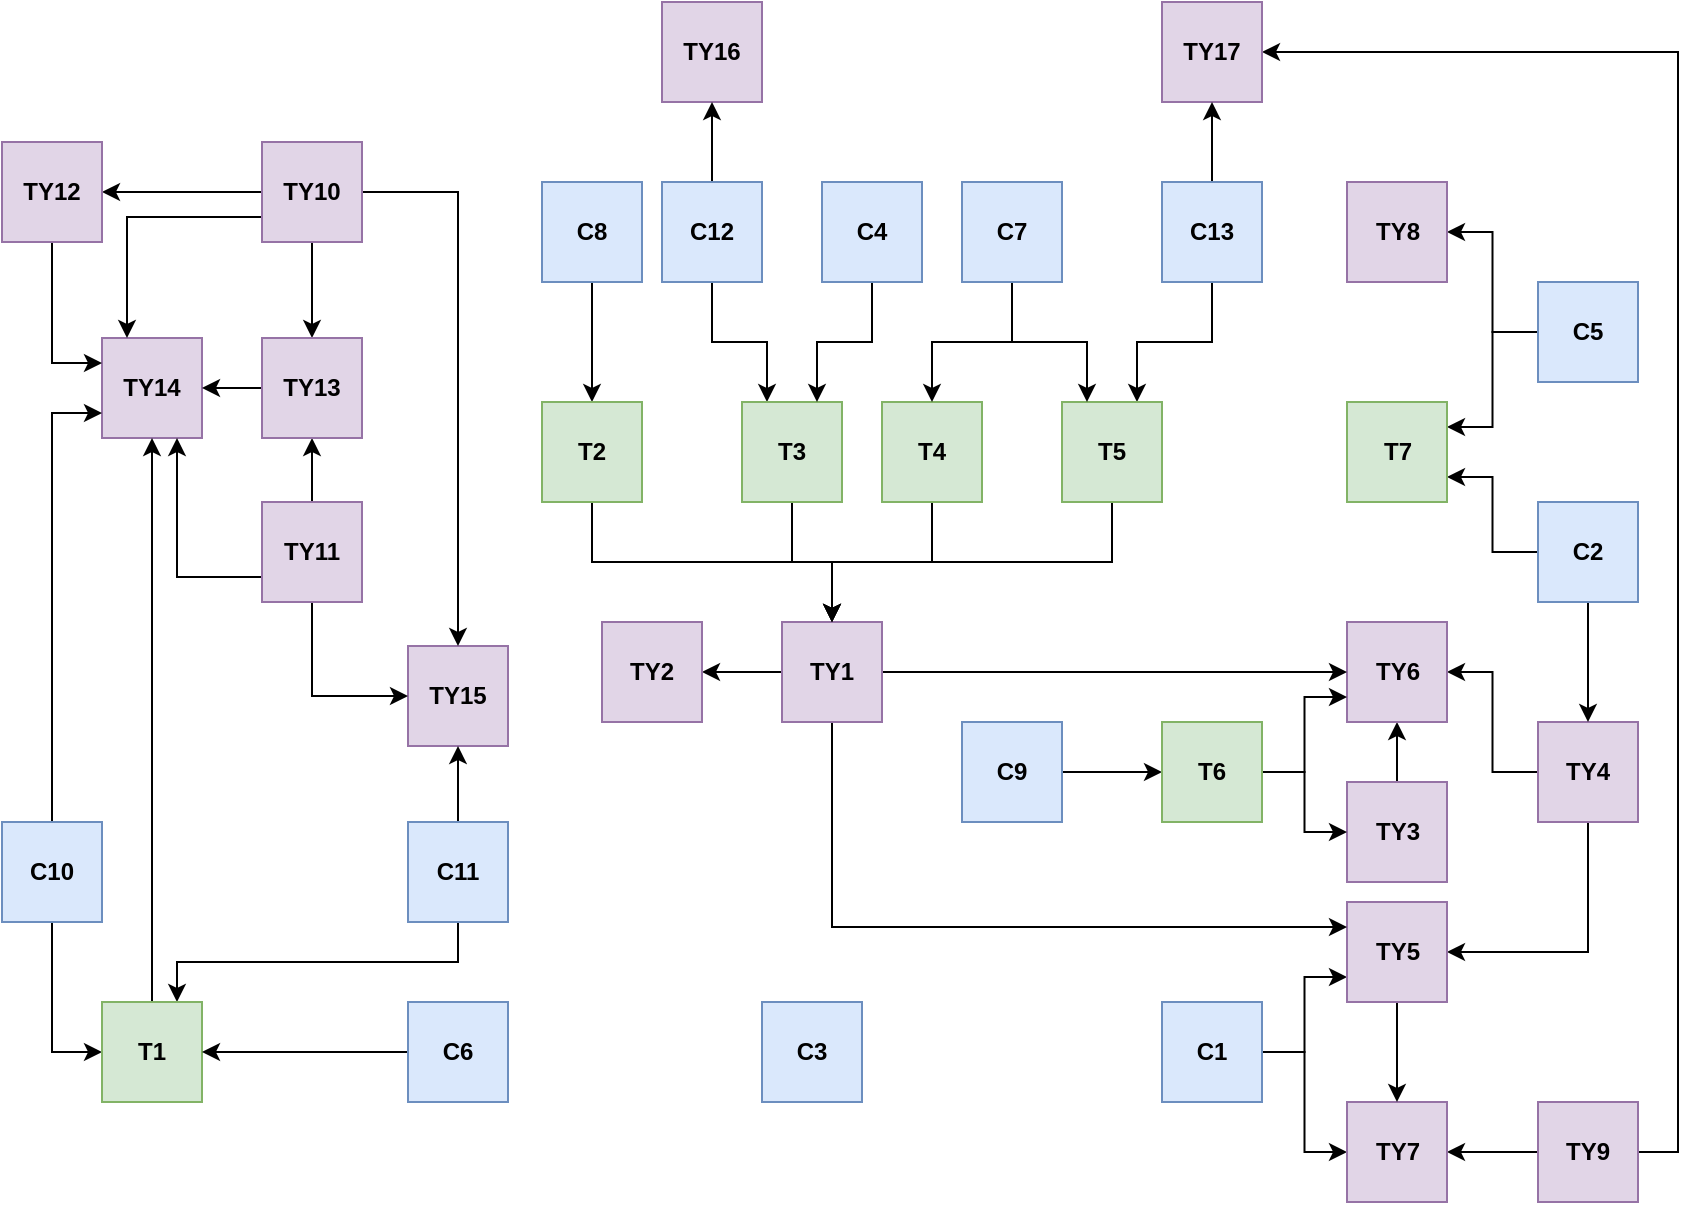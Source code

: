 <mxfile version="20.5.1" type="device"><diagram id="Voua08AdZDDQkW3HY6Ca" name="Page-1"><mxGraphModel dx="2062" dy="1272" grid="1" gridSize="10" guides="1" tooltips="1" connect="1" arrows="1" fold="1" page="1" pageScale="1" pageWidth="850" pageHeight="1100" math="0" shadow="0"><root><mxCell id="0"/><mxCell id="1" parent="0"/><mxCell id="nAyjH7x5ld0WhubJfcOg-31" value="" style="edgeStyle=orthogonalEdgeStyle;rounded=0;orthogonalLoop=1;jettySize=auto;html=1;exitX=1;exitY=0.5;exitDx=0;exitDy=0;entryX=0;entryY=0.75;entryDx=0;entryDy=0;" parent="1" source="UbPSpZ2BlI031xM621BM-1" target="UbPSpZ2BlI031xM621BM-11" edge="1"><mxGeometry relative="1" as="geometry"/></mxCell><mxCell id="Yv540S1QwJa62ila5dEB-5" style="edgeStyle=orthogonalEdgeStyle;rounded=0;orthogonalLoop=1;jettySize=auto;html=1;exitX=1;exitY=0.5;exitDx=0;exitDy=0;entryX=0;entryY=0.5;entryDx=0;entryDy=0;" edge="1" parent="1" source="UbPSpZ2BlI031xM621BM-1" target="UbPSpZ2BlI031xM621BM-13"><mxGeometry relative="1" as="geometry"/></mxCell><mxCell id="UbPSpZ2BlI031xM621BM-1" value="C1" style="rounded=0;whiteSpace=wrap;html=1;fontStyle=1;fillColor=#dae8fc;strokeColor=#6c8ebf;" parent="1" vertex="1"><mxGeometry x="630" y="530" width="50" height="50" as="geometry"/></mxCell><mxCell id="Yv540S1QwJa62ila5dEB-16" value="" style="edgeStyle=orthogonalEdgeStyle;rounded=0;orthogonalLoop=1;jettySize=auto;html=1;" edge="1" parent="1" source="UbPSpZ2BlI031xM621BM-9" target="UbPSpZ2BlI031xM621BM-12"><mxGeometry relative="1" as="geometry"/></mxCell><mxCell id="UbPSpZ2BlI031xM621BM-9" value="TY3" style="rounded=0;whiteSpace=wrap;html=1;fontStyle=1;fillColor=#e1d5e7;strokeColor=#9673a6;" parent="1" vertex="1"><mxGeometry x="722.5" y="420" width="50" height="50" as="geometry"/></mxCell><mxCell id="Yv540S1QwJa62ila5dEB-14" style="edgeStyle=orthogonalEdgeStyle;rounded=0;orthogonalLoop=1;jettySize=auto;html=1;exitX=0.5;exitY=1;exitDx=0;exitDy=0;entryX=1;entryY=0.5;entryDx=0;entryDy=0;" edge="1" parent="1" source="UbPSpZ2BlI031xM621BM-10" target="UbPSpZ2BlI031xM621BM-11"><mxGeometry relative="1" as="geometry"/></mxCell><mxCell id="Yv540S1QwJa62ila5dEB-17" style="edgeStyle=orthogonalEdgeStyle;rounded=0;orthogonalLoop=1;jettySize=auto;html=1;exitX=0;exitY=0.5;exitDx=0;exitDy=0;entryX=1;entryY=0.5;entryDx=0;entryDy=0;" edge="1" parent="1" source="UbPSpZ2BlI031xM621BM-10" target="UbPSpZ2BlI031xM621BM-12"><mxGeometry relative="1" as="geometry"/></mxCell><mxCell id="UbPSpZ2BlI031xM621BM-10" value="TY4" style="rounded=0;whiteSpace=wrap;html=1;fontStyle=1;fillColor=#e1d5e7;strokeColor=#9673a6;" parent="1" vertex="1"><mxGeometry x="818" y="390" width="50" height="50" as="geometry"/></mxCell><mxCell id="Yv540S1QwJa62ila5dEB-19" value="" style="edgeStyle=orthogonalEdgeStyle;rounded=0;orthogonalLoop=1;jettySize=auto;html=1;" edge="1" parent="1" source="UbPSpZ2BlI031xM621BM-14" target="UbPSpZ2BlI031xM621BM-13"><mxGeometry relative="1" as="geometry"/></mxCell><mxCell id="Yv540S1QwJa62ila5dEB-29" style="edgeStyle=orthogonalEdgeStyle;rounded=0;orthogonalLoop=1;jettySize=auto;html=1;exitX=1;exitY=0.5;exitDx=0;exitDy=0;entryX=1;entryY=0.5;entryDx=0;entryDy=0;" edge="1" parent="1" source="UbPSpZ2BlI031xM621BM-14" target="UbPSpZ2BlI031xM621BM-16"><mxGeometry relative="1" as="geometry"/></mxCell><mxCell id="UbPSpZ2BlI031xM621BM-14" value="TY9" style="rounded=0;whiteSpace=wrap;html=1;fontStyle=1;fillColor=#e1d5e7;strokeColor=#9673a6;" parent="1" vertex="1"><mxGeometry x="818" y="580" width="50" height="50" as="geometry"/></mxCell><mxCell id="nAyjH7x5ld0WhubJfcOg-20" value="" style="edgeStyle=orthogonalEdgeStyle;rounded=0;orthogonalLoop=1;jettySize=auto;html=1;entryX=1;entryY=0.75;entryDx=0;entryDy=0;exitX=0;exitY=0.5;exitDx=0;exitDy=0;" parent="1" source="UbPSpZ2BlI031xM621BM-2" target="nAyjH7x5ld0WhubJfcOg-7" edge="1"><mxGeometry relative="1" as="geometry"/></mxCell><mxCell id="nAyjH7x5ld0WhubJfcOg-30" value="" style="edgeStyle=orthogonalEdgeStyle;rounded=0;orthogonalLoop=1;jettySize=auto;html=1;entryX=0.5;entryY=0;entryDx=0;entryDy=0;exitX=0.5;exitY=1;exitDx=0;exitDy=0;" parent="1" source="UbPSpZ2BlI031xM621BM-2" target="UbPSpZ2BlI031xM621BM-10" edge="1"><mxGeometry relative="1" as="geometry"/></mxCell><mxCell id="UbPSpZ2BlI031xM621BM-2" value="C2" style="rounded=0;whiteSpace=wrap;html=1;fontStyle=1;fillColor=#dae8fc;strokeColor=#6c8ebf;" parent="1" vertex="1"><mxGeometry x="818" y="280" width="50" height="50" as="geometry"/></mxCell><mxCell id="UbPSpZ2BlI031xM621BM-12" value="TY6" style="rounded=0;whiteSpace=wrap;html=1;fontStyle=1;fillColor=#e1d5e7;strokeColor=#9673a6;" parent="1" vertex="1"><mxGeometry x="722.5" y="340" width="50" height="50" as="geometry"/></mxCell><mxCell id="UbPSpZ2BlI031xM621BM-13" value="TY7" style="rounded=0;whiteSpace=wrap;html=1;fontStyle=1;fillColor=#e1d5e7;strokeColor=#9673a6;" parent="1" vertex="1"><mxGeometry x="722.5" y="580" width="50" height="50" as="geometry"/></mxCell><mxCell id="Yv540S1QwJa62ila5dEB-18" value="" style="edgeStyle=orthogonalEdgeStyle;rounded=0;orthogonalLoop=1;jettySize=auto;html=1;" edge="1" parent="1" source="UbPSpZ2BlI031xM621BM-11" target="UbPSpZ2BlI031xM621BM-13"><mxGeometry relative="1" as="geometry"/></mxCell><mxCell id="UbPSpZ2BlI031xM621BM-11" value="TY5" style="rounded=0;whiteSpace=wrap;html=1;fontStyle=1;fillColor=#e1d5e7;strokeColor=#9673a6;" parent="1" vertex="1"><mxGeometry x="722.5" y="480" width="50" height="50" as="geometry"/></mxCell><mxCell id="UbPSpZ2BlI031xM621BM-17" value="TY14" style="rounded=0;whiteSpace=wrap;html=1;fontStyle=1;fillColor=#e1d5e7;strokeColor=#9673a6;" parent="1" vertex="1"><mxGeometry x="100" y="198" width="50" height="50" as="geometry"/></mxCell><mxCell id="UbPSpZ2BlI031xM621BM-15" value="TY16" style="rounded=0;whiteSpace=wrap;html=1;fontStyle=1;fillColor=#e1d5e7;strokeColor=#9673a6;" parent="1" vertex="1"><mxGeometry x="380" y="30" width="50" height="50" as="geometry"/></mxCell><mxCell id="UbPSpZ2BlI031xM621BM-16" value="TY17" style="rounded=0;whiteSpace=wrap;html=1;fontStyle=1;fillColor=#e1d5e7;strokeColor=#9673a6;" parent="1" vertex="1"><mxGeometry x="630" y="30" width="50" height="50" as="geometry"/></mxCell><mxCell id="UbPSpZ2BlI031xM621BM-18" value="TY15" style="rounded=0;whiteSpace=wrap;html=1;fontStyle=1;fillColor=#e1d5e7;strokeColor=#9673a6;" parent="1" vertex="1"><mxGeometry x="253" y="352" width="50" height="50" as="geometry"/></mxCell><mxCell id="Yv540S1QwJa62ila5dEB-12" value="" style="edgeStyle=orthogonalEdgeStyle;rounded=0;orthogonalLoop=1;jettySize=auto;html=1;" edge="1" parent="1" source="GSLJ3GHXtGEVud8e1H04-2" target="Yv540S1QwJa62ila5dEB-8"><mxGeometry relative="1" as="geometry"/></mxCell><mxCell id="Yv540S1QwJa62ila5dEB-13" style="edgeStyle=orthogonalEdgeStyle;rounded=0;orthogonalLoop=1;jettySize=auto;html=1;exitX=0.5;exitY=1;exitDx=0;exitDy=0;entryX=0;entryY=0.25;entryDx=0;entryDy=0;" edge="1" parent="1" source="GSLJ3GHXtGEVud8e1H04-2" target="UbPSpZ2BlI031xM621BM-11"><mxGeometry relative="1" as="geometry"/></mxCell><mxCell id="Yv540S1QwJa62ila5dEB-15" value="" style="edgeStyle=orthogonalEdgeStyle;rounded=0;orthogonalLoop=1;jettySize=auto;html=1;entryX=0;entryY=0.5;entryDx=0;entryDy=0;" edge="1" parent="1" source="GSLJ3GHXtGEVud8e1H04-2" target="UbPSpZ2BlI031xM621BM-12"><mxGeometry relative="1" as="geometry"/></mxCell><mxCell id="GSLJ3GHXtGEVud8e1H04-2" value="TY1" style="rounded=0;whiteSpace=wrap;html=1;fontStyle=1;fillColor=#e1d5e7;strokeColor=#9673a6;" parent="1" vertex="1"><mxGeometry x="440" y="340" width="50" height="50" as="geometry"/></mxCell><mxCell id="nAyjH7x5ld0WhubJfcOg-21" style="edgeStyle=orthogonalEdgeStyle;rounded=0;orthogonalLoop=1;jettySize=auto;html=1;exitX=0;exitY=0.5;exitDx=0;exitDy=0;entryX=1;entryY=0.25;entryDx=0;entryDy=0;" parent="1" source="GSLJ3GHXtGEVud8e1H04-3" target="nAyjH7x5ld0WhubJfcOg-7" edge="1"><mxGeometry relative="1" as="geometry"/></mxCell><mxCell id="Yv540S1QwJa62ila5dEB-6" style="edgeStyle=orthogonalEdgeStyle;rounded=0;orthogonalLoop=1;jettySize=auto;html=1;exitX=0;exitY=0.5;exitDx=0;exitDy=0;entryX=1;entryY=0.5;entryDx=0;entryDy=0;" edge="1" parent="1" source="GSLJ3GHXtGEVud8e1H04-3" target="nAyjH7x5ld0WhubJfcOg-23"><mxGeometry relative="1" as="geometry"/></mxCell><mxCell id="GSLJ3GHXtGEVud8e1H04-3" value="C5" style="rounded=0;whiteSpace=wrap;html=1;fontStyle=1;fillColor=#dae8fc;strokeColor=#6c8ebf;" parent="1" vertex="1"><mxGeometry x="818" y="170" width="50" height="50" as="geometry"/></mxCell><mxCell id="nAyjH7x5ld0WhubJfcOg-12" value="" style="edgeStyle=orthogonalEdgeStyle;rounded=0;orthogonalLoop=1;jettySize=auto;html=1;" parent="1" source="GSLJ3GHXtGEVud8e1H04-4" target="nAyjH7x5ld0WhubJfcOg-2" edge="1"><mxGeometry relative="1" as="geometry"/></mxCell><mxCell id="GSLJ3GHXtGEVud8e1H04-4" value="C8" style="rounded=0;whiteSpace=wrap;html=1;fontStyle=1;fillColor=#dae8fc;strokeColor=#6c8ebf;" parent="1" vertex="1"><mxGeometry x="320" y="120" width="50" height="50" as="geometry"/></mxCell><mxCell id="nAyjH7x5ld0WhubJfcOg-17" style="edgeStyle=orthogonalEdgeStyle;rounded=0;orthogonalLoop=1;jettySize=auto;html=1;exitX=0.5;exitY=1;exitDx=0;exitDy=0;entryX=0.75;entryY=0;entryDx=0;entryDy=0;" parent="1" source="GSLJ3GHXtGEVud8e1H04-5" target="nAyjH7x5ld0WhubJfcOg-5" edge="1"><mxGeometry relative="1" as="geometry"><mxPoint x="620" y="230" as="targetPoint"/></mxGeometry></mxCell><mxCell id="Yv540S1QwJa62ila5dEB-11" value="" style="edgeStyle=orthogonalEdgeStyle;rounded=0;orthogonalLoop=1;jettySize=auto;html=1;" edge="1" parent="1" source="GSLJ3GHXtGEVud8e1H04-5" target="UbPSpZ2BlI031xM621BM-16"><mxGeometry relative="1" as="geometry"/></mxCell><mxCell id="GSLJ3GHXtGEVud8e1H04-5" value="C13" style="rounded=0;whiteSpace=wrap;html=1;fontStyle=1;fillColor=#dae8fc;strokeColor=#6c8ebf;" parent="1" vertex="1"><mxGeometry x="630" y="120" width="50" height="50" as="geometry"/></mxCell><mxCell id="nAyjH7x5ld0WhubJfcOg-19" value="" style="edgeStyle=orthogonalEdgeStyle;rounded=0;orthogonalLoop=1;jettySize=auto;html=1;" parent="1" source="GSLJ3GHXtGEVud8e1H04-6" target="nAyjH7x5ld0WhubJfcOg-6" edge="1"><mxGeometry relative="1" as="geometry"/></mxCell><mxCell id="GSLJ3GHXtGEVud8e1H04-6" value="C9" style="rounded=0;whiteSpace=wrap;html=1;fontStyle=1;fillColor=#dae8fc;strokeColor=#6c8ebf;" parent="1" vertex="1"><mxGeometry x="530" y="390" width="50" height="50" as="geometry"/></mxCell><mxCell id="nAyjH7x5ld0WhubJfcOg-10" style="edgeStyle=orthogonalEdgeStyle;rounded=0;orthogonalLoop=1;jettySize=auto;html=1;exitX=0.5;exitY=1;exitDx=0;exitDy=0;entryX=0;entryY=0.5;entryDx=0;entryDy=0;" parent="1" source="GSLJ3GHXtGEVud8e1H04-7" target="nAyjH7x5ld0WhubJfcOg-1" edge="1"><mxGeometry relative="1" as="geometry"/></mxCell><mxCell id="nAyjH7x5ld0WhubJfcOg-49" value="" style="edgeStyle=orthogonalEdgeStyle;rounded=0;orthogonalLoop=1;jettySize=auto;html=1;entryX=0;entryY=0.75;entryDx=0;entryDy=0;exitX=0.5;exitY=0;exitDx=0;exitDy=0;" parent="1" source="GSLJ3GHXtGEVud8e1H04-7" target="UbPSpZ2BlI031xM621BM-17" edge="1"><mxGeometry relative="1" as="geometry"/></mxCell><mxCell id="GSLJ3GHXtGEVud8e1H04-7" value="C10" style="rounded=0;whiteSpace=wrap;html=1;fontStyle=1;fillColor=#dae8fc;strokeColor=#6c8ebf;" parent="1" vertex="1"><mxGeometry x="50" y="440" width="50" height="50" as="geometry"/></mxCell><mxCell id="nAyjH7x5ld0WhubJfcOg-11" style="edgeStyle=orthogonalEdgeStyle;rounded=0;orthogonalLoop=1;jettySize=auto;html=1;exitX=0.5;exitY=1;exitDx=0;exitDy=0;entryX=0.75;entryY=0;entryDx=0;entryDy=0;" parent="1" source="GSLJ3GHXtGEVud8e1H04-8" target="nAyjH7x5ld0WhubJfcOg-1" edge="1"><mxGeometry relative="1" as="geometry"/></mxCell><mxCell id="Yv540S1QwJa62ila5dEB-9" value="" style="edgeStyle=orthogonalEdgeStyle;rounded=0;orthogonalLoop=1;jettySize=auto;html=1;" edge="1" parent="1" source="GSLJ3GHXtGEVud8e1H04-8" target="UbPSpZ2BlI031xM621BM-18"><mxGeometry relative="1" as="geometry"/></mxCell><mxCell id="GSLJ3GHXtGEVud8e1H04-8" value="C11" style="rounded=0;whiteSpace=wrap;html=1;fontStyle=1;fillColor=#dae8fc;strokeColor=#6c8ebf;" parent="1" vertex="1"><mxGeometry x="253" y="440" width="50" height="50" as="geometry"/></mxCell><mxCell id="Yv540S1QwJa62ila5dEB-1" style="edgeStyle=orthogonalEdgeStyle;rounded=0;orthogonalLoop=1;jettySize=auto;html=1;exitX=0.5;exitY=1;exitDx=0;exitDy=0;entryX=0.25;entryY=0;entryDx=0;entryDy=0;" edge="1" parent="1" source="GSLJ3GHXtGEVud8e1H04-9" target="nAyjH7x5ld0WhubJfcOg-3"><mxGeometry relative="1" as="geometry"/></mxCell><mxCell id="Yv540S1QwJa62ila5dEB-10" value="" style="edgeStyle=orthogonalEdgeStyle;rounded=0;orthogonalLoop=1;jettySize=auto;html=1;" edge="1" parent="1" source="GSLJ3GHXtGEVud8e1H04-9" target="UbPSpZ2BlI031xM621BM-15"><mxGeometry relative="1" as="geometry"/></mxCell><mxCell id="GSLJ3GHXtGEVud8e1H04-9" value="C12" style="rounded=0;whiteSpace=wrap;html=1;fontStyle=1;fillColor=#dae8fc;strokeColor=#6c8ebf;" parent="1" vertex="1"><mxGeometry x="380" y="120" width="50" height="50" as="geometry"/></mxCell><mxCell id="Yv540S1QwJa62ila5dEB-7" style="edgeStyle=orthogonalEdgeStyle;rounded=0;orthogonalLoop=1;jettySize=auto;html=1;exitX=0.5;exitY=0;exitDx=0;exitDy=0;entryX=0.5;entryY=1;entryDx=0;entryDy=0;" edge="1" parent="1" source="nAyjH7x5ld0WhubJfcOg-1" target="UbPSpZ2BlI031xM621BM-17"><mxGeometry relative="1" as="geometry"/></mxCell><mxCell id="nAyjH7x5ld0WhubJfcOg-1" value="T1" style="rounded=0;whiteSpace=wrap;html=1;fontStyle=1;fillColor=#d5e8d4;strokeColor=#82b366;" parent="1" vertex="1"><mxGeometry x="100" y="530" width="50" height="50" as="geometry"/></mxCell><mxCell id="nAyjH7x5ld0WhubJfcOg-26" style="edgeStyle=orthogonalEdgeStyle;rounded=0;orthogonalLoop=1;jettySize=auto;html=1;exitX=0.5;exitY=1;exitDx=0;exitDy=0;entryX=0.5;entryY=0;entryDx=0;entryDy=0;" parent="1" source="nAyjH7x5ld0WhubJfcOg-2" target="GSLJ3GHXtGEVud8e1H04-2" edge="1"><mxGeometry relative="1" as="geometry"/></mxCell><mxCell id="nAyjH7x5ld0WhubJfcOg-2" value="T2" style="rounded=0;whiteSpace=wrap;html=1;fontStyle=1;fillColor=#d5e8d4;strokeColor=#82b366;" parent="1" vertex="1"><mxGeometry x="320" y="230" width="50" height="50" as="geometry"/></mxCell><mxCell id="nAyjH7x5ld0WhubJfcOg-24" style="edgeStyle=orthogonalEdgeStyle;rounded=0;orthogonalLoop=1;jettySize=auto;html=1;exitX=0.5;exitY=1;exitDx=0;exitDy=0;entryX=0.5;entryY=0;entryDx=0;entryDy=0;" parent="1" source="nAyjH7x5ld0WhubJfcOg-3" target="GSLJ3GHXtGEVud8e1H04-2" edge="1"><mxGeometry relative="1" as="geometry"/></mxCell><mxCell id="nAyjH7x5ld0WhubJfcOg-3" value="T3" style="rounded=0;whiteSpace=wrap;html=1;fontStyle=1;fillColor=#d5e8d4;strokeColor=#82b366;" parent="1" vertex="1"><mxGeometry x="420" y="230" width="50" height="50" as="geometry"/></mxCell><mxCell id="nAyjH7x5ld0WhubJfcOg-25" style="edgeStyle=orthogonalEdgeStyle;rounded=0;orthogonalLoop=1;jettySize=auto;html=1;exitX=0.5;exitY=1;exitDx=0;exitDy=0;entryX=0.5;entryY=0;entryDx=0;entryDy=0;" parent="1" source="nAyjH7x5ld0WhubJfcOg-4" target="GSLJ3GHXtGEVud8e1H04-2" edge="1"><mxGeometry relative="1" as="geometry"/></mxCell><mxCell id="nAyjH7x5ld0WhubJfcOg-4" value="T4" style="rounded=0;whiteSpace=wrap;html=1;fontStyle=1;fillColor=#d5e8d4;strokeColor=#82b366;" parent="1" vertex="1"><mxGeometry x="490" y="230" width="50" height="50" as="geometry"/></mxCell><mxCell id="nAyjH7x5ld0WhubJfcOg-27" style="edgeStyle=orthogonalEdgeStyle;rounded=0;orthogonalLoop=1;jettySize=auto;html=1;exitX=0.5;exitY=1;exitDx=0;exitDy=0;entryX=0.5;entryY=0;entryDx=0;entryDy=0;" parent="1" source="nAyjH7x5ld0WhubJfcOg-5" target="GSLJ3GHXtGEVud8e1H04-2" edge="1"><mxGeometry relative="1" as="geometry"/></mxCell><mxCell id="nAyjH7x5ld0WhubJfcOg-5" value="T5" style="rounded=0;whiteSpace=wrap;html=1;fontStyle=1;fillColor=#d5e8d4;strokeColor=#82b366;" parent="1" vertex="1"><mxGeometry x="580" y="230" width="50" height="50" as="geometry"/></mxCell><mxCell id="nAyjH7x5ld0WhubJfcOg-29" value="" style="edgeStyle=orthogonalEdgeStyle;rounded=0;orthogonalLoop=1;jettySize=auto;html=1;entryX=0;entryY=0.5;entryDx=0;entryDy=0;" parent="1" source="nAyjH7x5ld0WhubJfcOg-6" target="UbPSpZ2BlI031xM621BM-9" edge="1"><mxGeometry relative="1" as="geometry"/></mxCell><mxCell id="Yv540S1QwJa62ila5dEB-4" style="edgeStyle=orthogonalEdgeStyle;rounded=0;orthogonalLoop=1;jettySize=auto;html=1;exitX=1;exitY=0.5;exitDx=0;exitDy=0;entryX=0;entryY=0.75;entryDx=0;entryDy=0;" edge="1" parent="1" source="nAyjH7x5ld0WhubJfcOg-6" target="UbPSpZ2BlI031xM621BM-12"><mxGeometry relative="1" as="geometry"/></mxCell><mxCell id="nAyjH7x5ld0WhubJfcOg-6" value="T6" style="rounded=0;whiteSpace=wrap;html=1;fontStyle=1;fillColor=#d5e8d4;strokeColor=#82b366;" parent="1" vertex="1"><mxGeometry x="630" y="390" width="50" height="50" as="geometry"/></mxCell><mxCell id="nAyjH7x5ld0WhubJfcOg-7" value="T7" style="rounded=0;whiteSpace=wrap;html=1;fontStyle=1;fillColor=#d5e8d4;strokeColor=#82b366;" parent="1" vertex="1"><mxGeometry x="722.5" y="230" width="50" height="50" as="geometry"/></mxCell><mxCell id="nAyjH7x5ld0WhubJfcOg-9" value="" style="edgeStyle=orthogonalEdgeStyle;rounded=0;orthogonalLoop=1;jettySize=auto;html=1;entryX=1;entryY=0.5;entryDx=0;entryDy=0;exitX=0;exitY=0.5;exitDx=0;exitDy=0;" parent="1" source="nAyjH7x5ld0WhubJfcOg-8" target="nAyjH7x5ld0WhubJfcOg-1" edge="1"><mxGeometry relative="1" as="geometry"/></mxCell><mxCell id="nAyjH7x5ld0WhubJfcOg-8" value="C6" style="rounded=0;whiteSpace=wrap;html=1;fontStyle=1;fillColor=#dae8fc;strokeColor=#6c8ebf;" parent="1" vertex="1"><mxGeometry x="253" y="530" width="50" height="50" as="geometry"/></mxCell><mxCell id="Yv540S1QwJa62ila5dEB-2" style="edgeStyle=orthogonalEdgeStyle;rounded=0;orthogonalLoop=1;jettySize=auto;html=1;exitX=0.5;exitY=1;exitDx=0;exitDy=0;entryX=0.5;entryY=0;entryDx=0;entryDy=0;" edge="1" parent="1" source="nAyjH7x5ld0WhubJfcOg-13" target="nAyjH7x5ld0WhubJfcOg-4"><mxGeometry relative="1" as="geometry"/></mxCell><mxCell id="Yv540S1QwJa62ila5dEB-3" style="edgeStyle=orthogonalEdgeStyle;rounded=0;orthogonalLoop=1;jettySize=auto;html=1;exitX=0.5;exitY=1;exitDx=0;exitDy=0;entryX=0.25;entryY=0;entryDx=0;entryDy=0;" edge="1" parent="1" source="nAyjH7x5ld0WhubJfcOg-13" target="nAyjH7x5ld0WhubJfcOg-5"><mxGeometry relative="1" as="geometry"/></mxCell><mxCell id="nAyjH7x5ld0WhubJfcOg-13" value="C7" style="rounded=0;whiteSpace=wrap;html=1;fontStyle=1;fillColor=#dae8fc;strokeColor=#6c8ebf;" parent="1" vertex="1"><mxGeometry x="530" y="120" width="50" height="50" as="geometry"/></mxCell><mxCell id="nAyjH7x5ld0WhubJfcOg-18" style="edgeStyle=orthogonalEdgeStyle;rounded=0;orthogonalLoop=1;jettySize=auto;html=1;exitX=0.5;exitY=1;exitDx=0;exitDy=0;entryX=0.75;entryY=0;entryDx=0;entryDy=0;" parent="1" source="nAyjH7x5ld0WhubJfcOg-16" target="nAyjH7x5ld0WhubJfcOg-3" edge="1"><mxGeometry relative="1" as="geometry"/></mxCell><mxCell id="nAyjH7x5ld0WhubJfcOg-16" value="C4" style="rounded=0;whiteSpace=wrap;html=1;fontStyle=1;fillColor=#dae8fc;strokeColor=#6c8ebf;" parent="1" vertex="1"><mxGeometry x="460" y="120" width="50" height="50" as="geometry"/></mxCell><mxCell id="nAyjH7x5ld0WhubJfcOg-23" value="TY8" style="rounded=0;whiteSpace=wrap;html=1;fontStyle=1;fillColor=#e1d5e7;strokeColor=#9673a6;" parent="1" vertex="1"><mxGeometry x="722.5" y="120" width="50" height="50" as="geometry"/></mxCell><mxCell id="Yv540S1QwJa62ila5dEB-20" value="" style="edgeStyle=orthogonalEdgeStyle;rounded=0;orthogonalLoop=1;jettySize=auto;html=1;" edge="1" parent="1" source="nAyjH7x5ld0WhubJfcOg-42" target="nAyjH7x5ld0WhubJfcOg-44"><mxGeometry relative="1" as="geometry"/></mxCell><mxCell id="Yv540S1QwJa62ila5dEB-21" style="edgeStyle=orthogonalEdgeStyle;rounded=0;orthogonalLoop=1;jettySize=auto;html=1;entryX=0.5;entryY=0;entryDx=0;entryDy=0;" edge="1" parent="1" source="nAyjH7x5ld0WhubJfcOg-42" target="nAyjH7x5ld0WhubJfcOg-45"><mxGeometry relative="1" as="geometry"/></mxCell><mxCell id="Yv540S1QwJa62ila5dEB-24" style="edgeStyle=orthogonalEdgeStyle;rounded=0;orthogonalLoop=1;jettySize=auto;html=1;exitX=0;exitY=0.75;exitDx=0;exitDy=0;entryX=0.25;entryY=0;entryDx=0;entryDy=0;" edge="1" parent="1" source="nAyjH7x5ld0WhubJfcOg-42" target="UbPSpZ2BlI031xM621BM-17"><mxGeometry relative="1" as="geometry"/></mxCell><mxCell id="Yv540S1QwJa62ila5dEB-27" style="edgeStyle=orthogonalEdgeStyle;rounded=0;orthogonalLoop=1;jettySize=auto;html=1;exitX=1;exitY=0.5;exitDx=0;exitDy=0;entryX=0.5;entryY=0;entryDx=0;entryDy=0;" edge="1" parent="1" source="nAyjH7x5ld0WhubJfcOg-42" target="UbPSpZ2BlI031xM621BM-18"><mxGeometry relative="1" as="geometry"/></mxCell><mxCell id="nAyjH7x5ld0WhubJfcOg-42" value="TY10" style="rounded=0;whiteSpace=wrap;html=1;fontStyle=1;fillColor=#e1d5e7;strokeColor=#9673a6;" parent="1" vertex="1"><mxGeometry x="180" y="100" width="50" height="50" as="geometry"/></mxCell><mxCell id="Yv540S1QwJa62ila5dEB-22" style="edgeStyle=orthogonalEdgeStyle;rounded=0;orthogonalLoop=1;jettySize=auto;html=1;exitX=0.5;exitY=0;exitDx=0;exitDy=0;entryX=0.5;entryY=1;entryDx=0;entryDy=0;" edge="1" parent="1" source="nAyjH7x5ld0WhubJfcOg-43" target="nAyjH7x5ld0WhubJfcOg-45"><mxGeometry relative="1" as="geometry"/></mxCell><mxCell id="Yv540S1QwJa62ila5dEB-26" style="edgeStyle=orthogonalEdgeStyle;rounded=0;orthogonalLoop=1;jettySize=auto;html=1;exitX=0;exitY=0.75;exitDx=0;exitDy=0;entryX=0.75;entryY=1;entryDx=0;entryDy=0;" edge="1" parent="1" source="nAyjH7x5ld0WhubJfcOg-43" target="UbPSpZ2BlI031xM621BM-17"><mxGeometry relative="1" as="geometry"/></mxCell><mxCell id="Yv540S1QwJa62ila5dEB-28" style="edgeStyle=orthogonalEdgeStyle;rounded=0;orthogonalLoop=1;jettySize=auto;html=1;exitX=0.5;exitY=1;exitDx=0;exitDy=0;entryX=0;entryY=0.5;entryDx=0;entryDy=0;" edge="1" parent="1" source="nAyjH7x5ld0WhubJfcOg-43" target="UbPSpZ2BlI031xM621BM-18"><mxGeometry relative="1" as="geometry"/></mxCell><mxCell id="nAyjH7x5ld0WhubJfcOg-43" value="TY11" style="rounded=0;whiteSpace=wrap;html=1;fontStyle=1;fillColor=#e1d5e7;strokeColor=#9673a6;" parent="1" vertex="1"><mxGeometry x="180" y="280" width="50" height="50" as="geometry"/></mxCell><mxCell id="Yv540S1QwJa62ila5dEB-23" value="" style="edgeStyle=orthogonalEdgeStyle;rounded=0;orthogonalLoop=1;jettySize=auto;html=1;exitX=0.5;exitY=1;exitDx=0;exitDy=0;entryX=0;entryY=0.25;entryDx=0;entryDy=0;" edge="1" parent="1" source="nAyjH7x5ld0WhubJfcOg-44" target="UbPSpZ2BlI031xM621BM-17"><mxGeometry relative="1" as="geometry"/></mxCell><mxCell id="nAyjH7x5ld0WhubJfcOg-44" value="TY12" style="rounded=0;whiteSpace=wrap;html=1;fontStyle=1;fillColor=#e1d5e7;strokeColor=#9673a6;" parent="1" vertex="1"><mxGeometry x="50" y="100" width="50" height="50" as="geometry"/></mxCell><mxCell id="Yv540S1QwJa62ila5dEB-25" style="edgeStyle=orthogonalEdgeStyle;rounded=0;orthogonalLoop=1;jettySize=auto;html=1;entryX=1;entryY=0.5;entryDx=0;entryDy=0;" edge="1" parent="1" source="nAyjH7x5ld0WhubJfcOg-45" target="UbPSpZ2BlI031xM621BM-17"><mxGeometry relative="1" as="geometry"/></mxCell><mxCell id="nAyjH7x5ld0WhubJfcOg-45" value="TY13" style="rounded=0;whiteSpace=wrap;html=1;fontStyle=1;fillColor=#e1d5e7;strokeColor=#9673a6;" parent="1" vertex="1"><mxGeometry x="180" y="198" width="50" height="50" as="geometry"/></mxCell><mxCell id="Yv540S1QwJa62ila5dEB-8" value="TY2" style="rounded=0;whiteSpace=wrap;html=1;fontStyle=1;fillColor=#e1d5e7;strokeColor=#9673a6;" vertex="1" parent="1"><mxGeometry x="350" y="340" width="50" height="50" as="geometry"/></mxCell><mxCell id="Yv540S1QwJa62ila5dEB-30" value="C3" style="rounded=0;whiteSpace=wrap;html=1;fontStyle=1;fillColor=#dae8fc;strokeColor=#6c8ebf;" vertex="1" parent="1"><mxGeometry x="430" y="530" width="50" height="50" as="geometry"/></mxCell></root></mxGraphModel></diagram></mxfile>